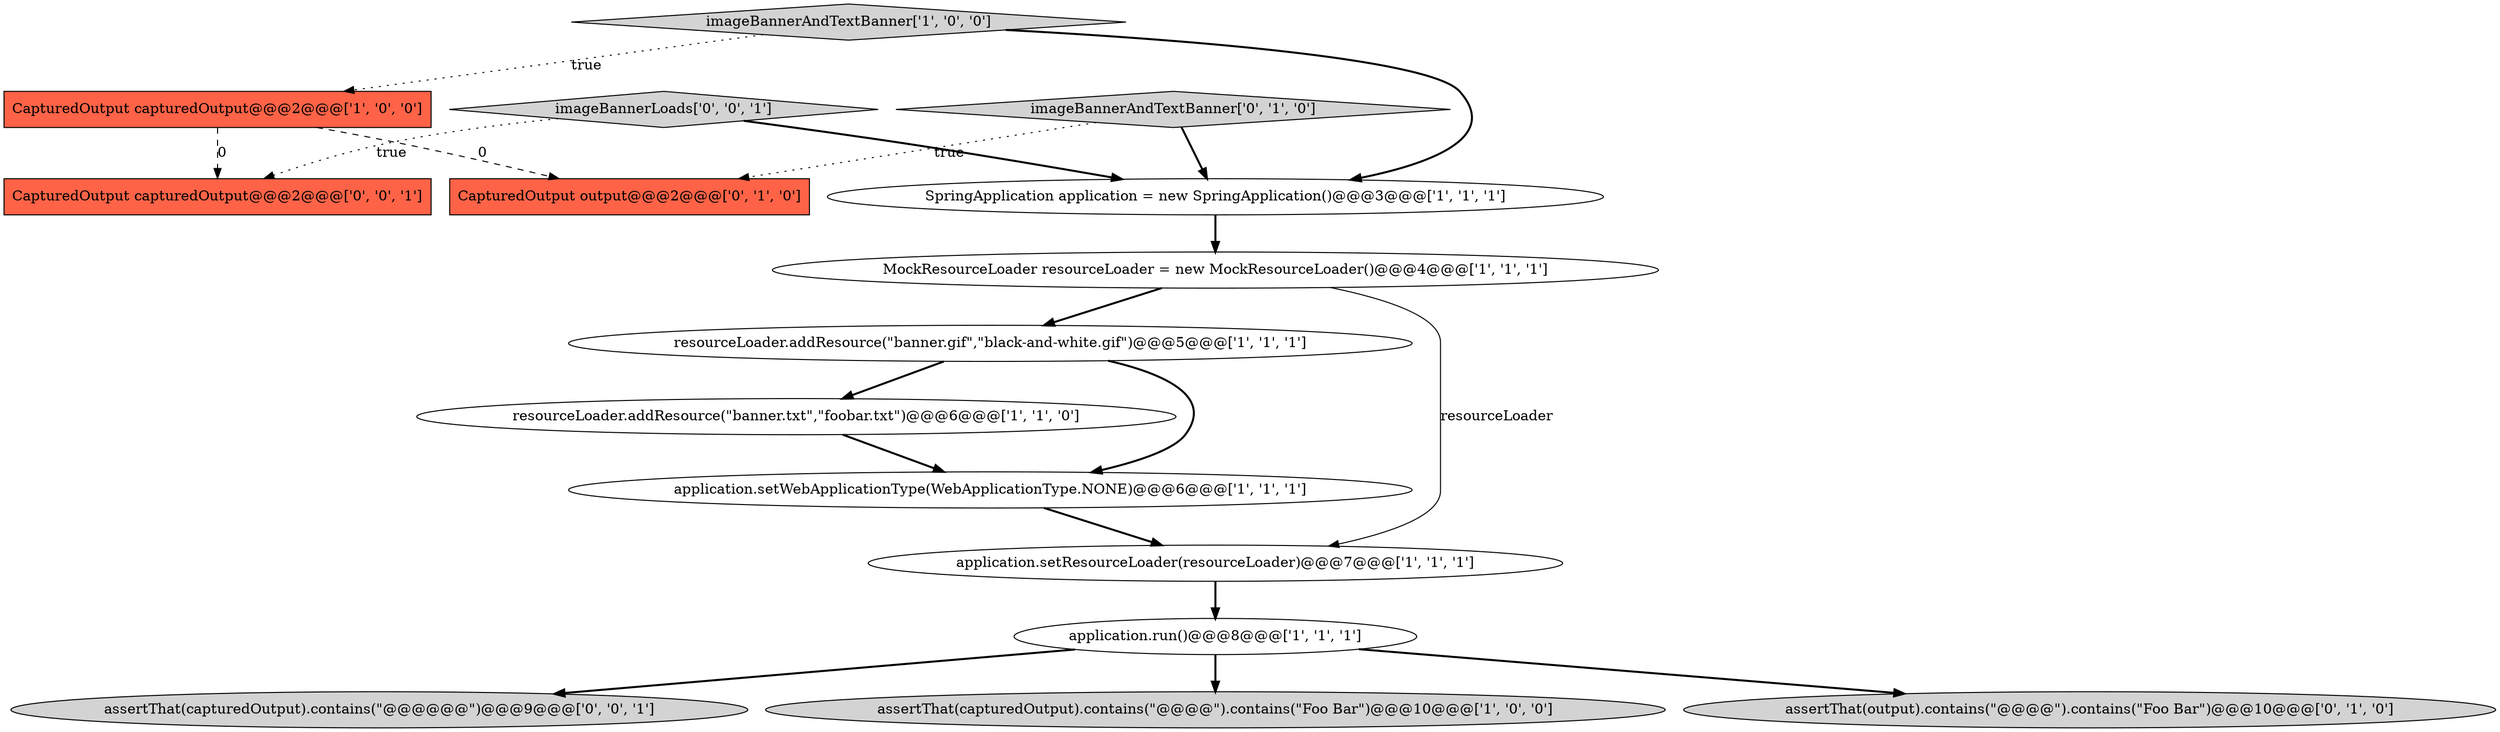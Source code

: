 digraph {
8 [style = filled, label = "resourceLoader.addResource(\"banner.txt\",\"foobar.txt\")@@@6@@@['1', '1', '0']", fillcolor = white, shape = ellipse image = "AAA0AAABBB1BBB"];
9 [style = filled, label = "SpringApplication application = new SpringApplication()@@@3@@@['1', '1', '1']", fillcolor = white, shape = ellipse image = "AAA0AAABBB1BBB"];
14 [style = filled, label = "imageBannerLoads['0', '0', '1']", fillcolor = lightgray, shape = diamond image = "AAA0AAABBB3BBB"];
2 [style = filled, label = "resourceLoader.addResource(\"banner.gif\",\"black-and-white.gif\")@@@5@@@['1', '1', '1']", fillcolor = white, shape = ellipse image = "AAA0AAABBB1BBB"];
12 [style = filled, label = "imageBannerAndTextBanner['0', '1', '0']", fillcolor = lightgray, shape = diamond image = "AAA0AAABBB2BBB"];
15 [style = filled, label = "assertThat(capturedOutput).contains(\"@@@@@@\")@@@9@@@['0', '0', '1']", fillcolor = lightgray, shape = ellipse image = "AAA0AAABBB3BBB"];
1 [style = filled, label = "assertThat(capturedOutput).contains(\"@@@@\").contains(\"Foo Bar\")@@@10@@@['1', '0', '0']", fillcolor = lightgray, shape = ellipse image = "AAA0AAABBB1BBB"];
3 [style = filled, label = "imageBannerAndTextBanner['1', '0', '0']", fillcolor = lightgray, shape = diamond image = "AAA0AAABBB1BBB"];
5 [style = filled, label = "application.setWebApplicationType(WebApplicationType.NONE)@@@6@@@['1', '1', '1']", fillcolor = white, shape = ellipse image = "AAA0AAABBB1BBB"];
7 [style = filled, label = "MockResourceLoader resourceLoader = new MockResourceLoader()@@@4@@@['1', '1', '1']", fillcolor = white, shape = ellipse image = "AAA0AAABBB1BBB"];
6 [style = filled, label = "application.setResourceLoader(resourceLoader)@@@7@@@['1', '1', '1']", fillcolor = white, shape = ellipse image = "AAA0AAABBB1BBB"];
13 [style = filled, label = "CapturedOutput capturedOutput@@@2@@@['0', '0', '1']", fillcolor = tomato, shape = box image = "AAA0AAABBB3BBB"];
11 [style = filled, label = "assertThat(output).contains(\"@@@@\").contains(\"Foo Bar\")@@@10@@@['0', '1', '0']", fillcolor = lightgray, shape = ellipse image = "AAA0AAABBB2BBB"];
10 [style = filled, label = "CapturedOutput output@@@2@@@['0', '1', '0']", fillcolor = tomato, shape = box image = "AAA1AAABBB2BBB"];
0 [style = filled, label = "CapturedOutput capturedOutput@@@2@@@['1', '0', '0']", fillcolor = tomato, shape = box image = "AAA1AAABBB1BBB"];
4 [style = filled, label = "application.run()@@@8@@@['1', '1', '1']", fillcolor = white, shape = ellipse image = "AAA0AAABBB1BBB"];
3->9 [style = bold, label=""];
6->4 [style = bold, label=""];
14->9 [style = bold, label=""];
4->1 [style = bold, label=""];
5->6 [style = bold, label=""];
8->5 [style = bold, label=""];
4->11 [style = bold, label=""];
9->7 [style = bold, label=""];
12->9 [style = bold, label=""];
12->10 [style = dotted, label="true"];
0->10 [style = dashed, label="0"];
7->2 [style = bold, label=""];
3->0 [style = dotted, label="true"];
14->13 [style = dotted, label="true"];
0->13 [style = dashed, label="0"];
2->8 [style = bold, label=""];
2->5 [style = bold, label=""];
4->15 [style = bold, label=""];
7->6 [style = solid, label="resourceLoader"];
}
